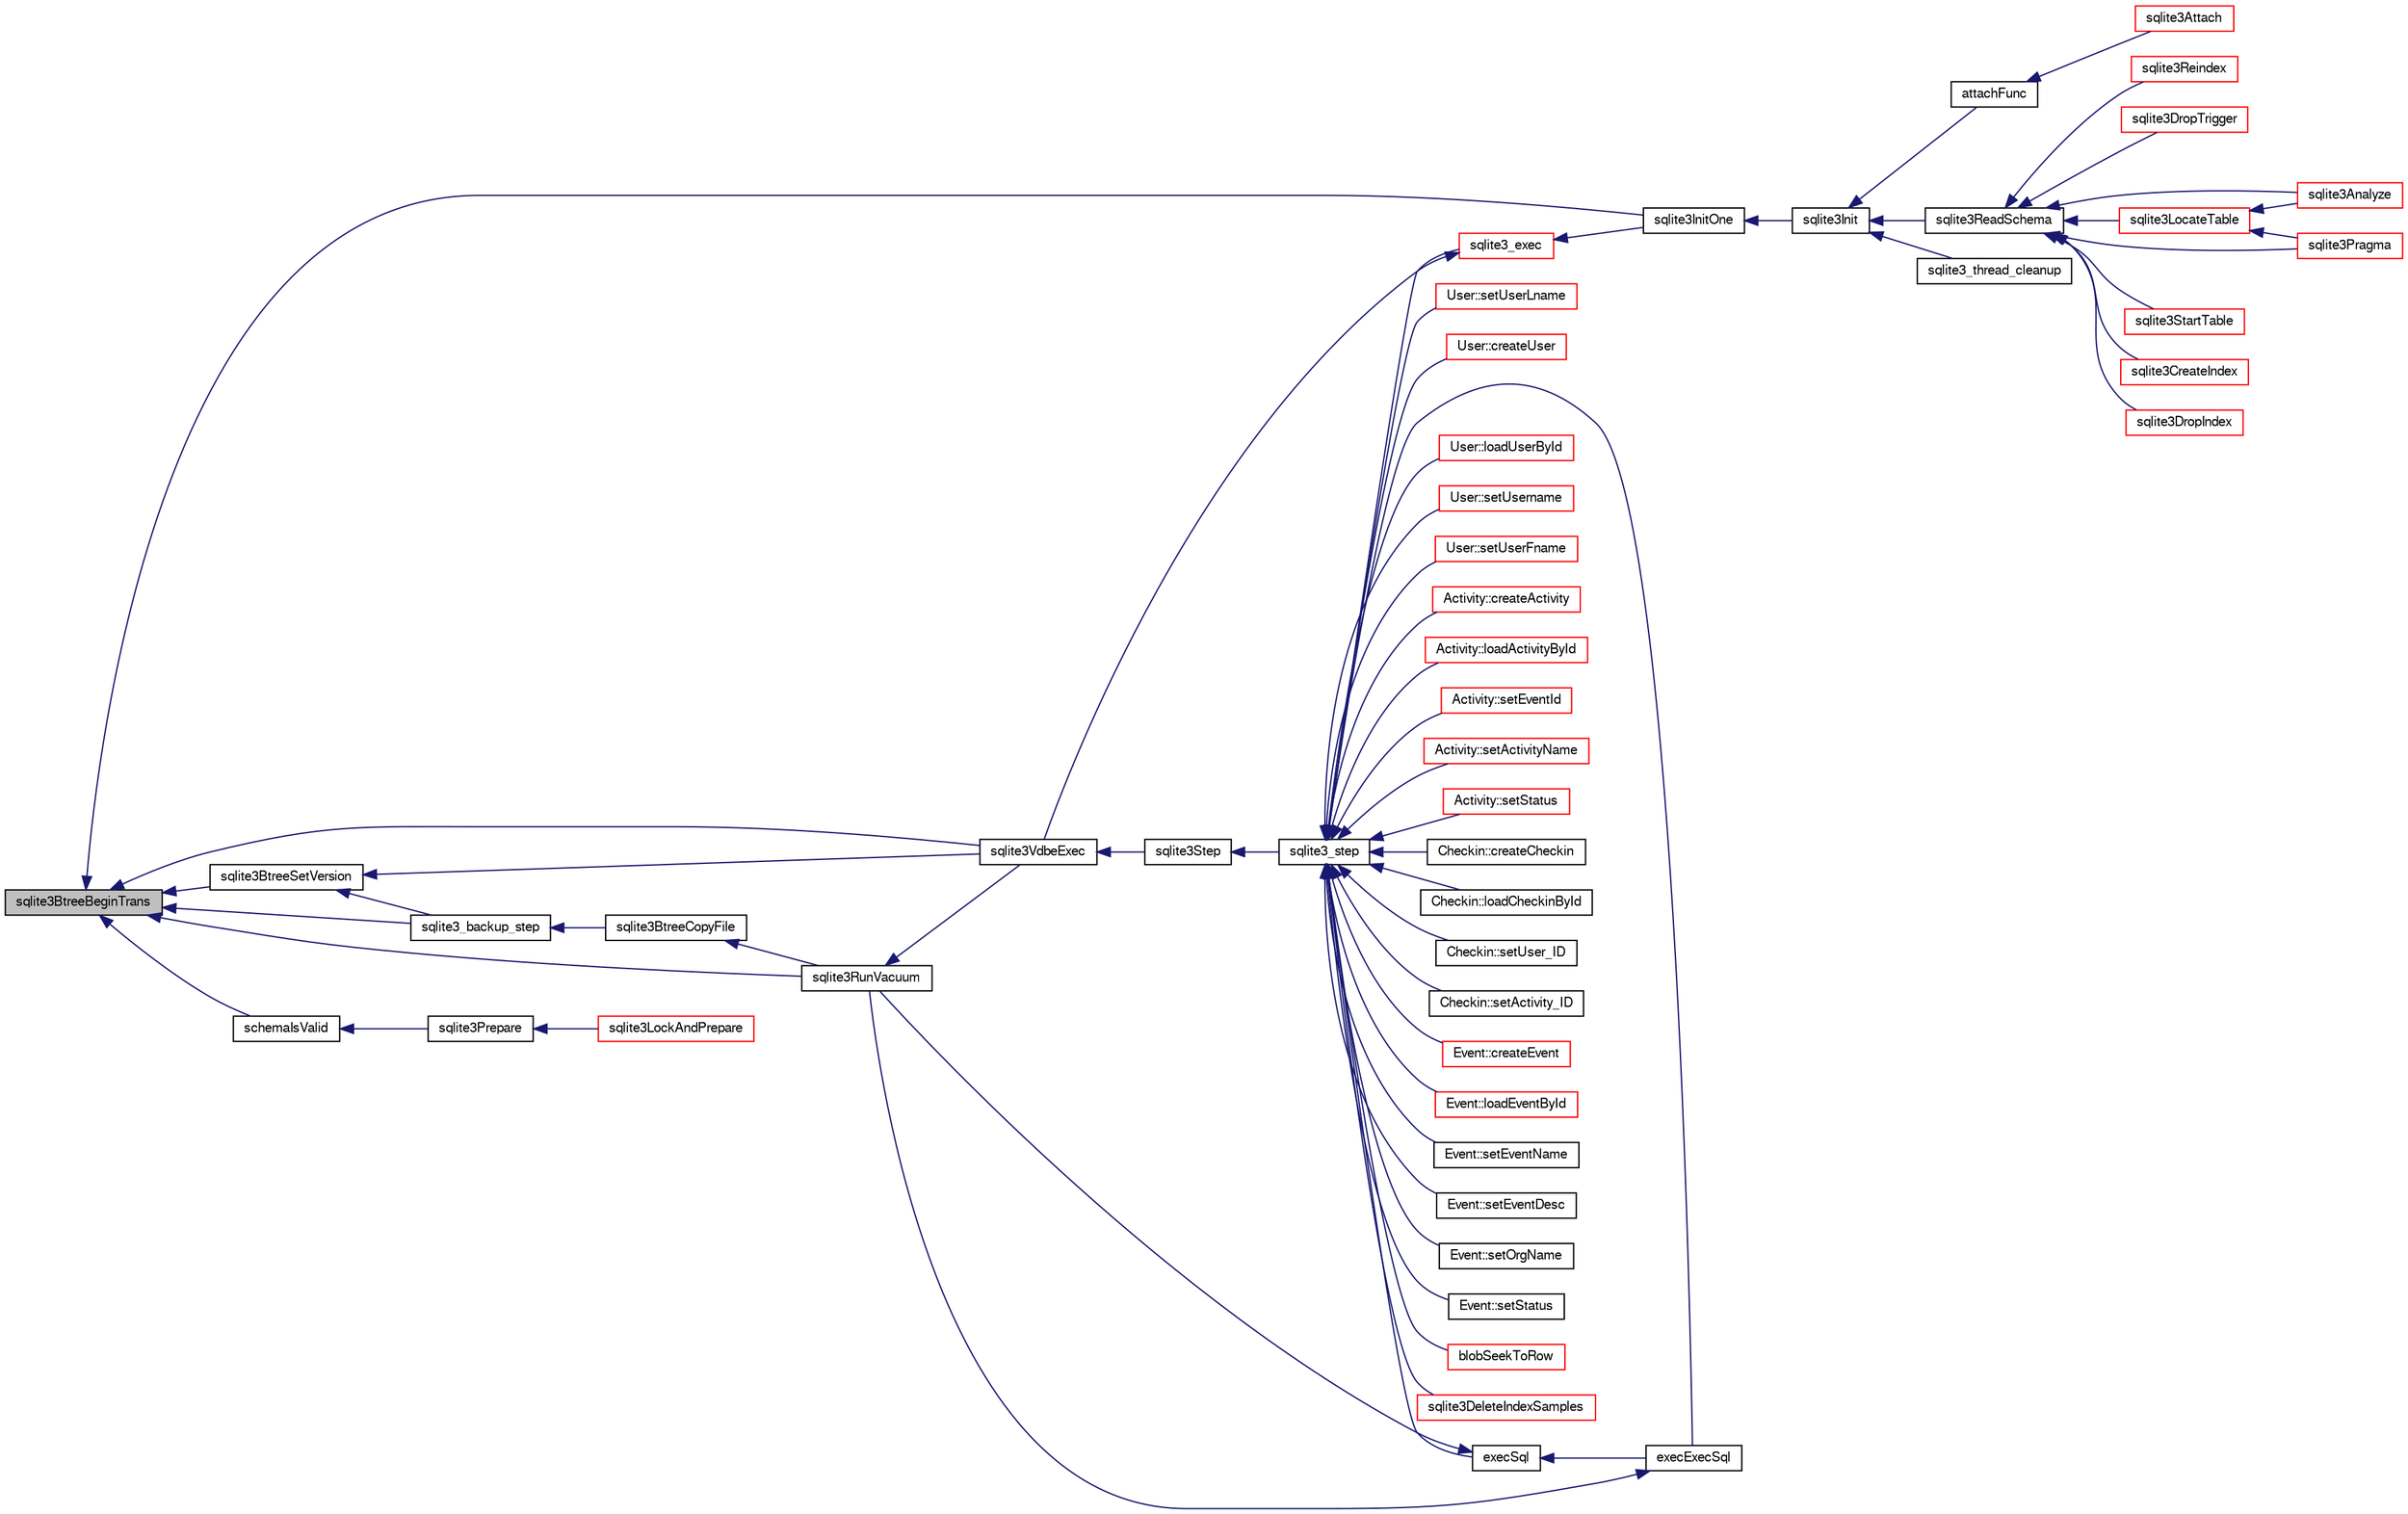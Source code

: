 digraph "sqlite3BtreeBeginTrans"
{
  edge [fontname="FreeSans",fontsize="10",labelfontname="FreeSans",labelfontsize="10"];
  node [fontname="FreeSans",fontsize="10",shape=record];
  rankdir="LR";
  Node435780 [label="sqlite3BtreeBeginTrans",height=0.2,width=0.4,color="black", fillcolor="grey75", style="filled", fontcolor="black"];
  Node435780 -> Node435781 [dir="back",color="midnightblue",fontsize="10",style="solid",fontname="FreeSans"];
  Node435781 [label="sqlite3BtreeSetVersion",height=0.2,width=0.4,color="black", fillcolor="white", style="filled",URL="$sqlite3_8c.html#a2db3061b5c557699a47415ca0342ba01"];
  Node435781 -> Node435782 [dir="back",color="midnightblue",fontsize="10",style="solid",fontname="FreeSans"];
  Node435782 [label="sqlite3_backup_step",height=0.2,width=0.4,color="black", fillcolor="white", style="filled",URL="$sqlite3_8h.html#a1699b75e98d082eebc465a9e64c35269"];
  Node435782 -> Node435783 [dir="back",color="midnightblue",fontsize="10",style="solid",fontname="FreeSans"];
  Node435783 [label="sqlite3BtreeCopyFile",height=0.2,width=0.4,color="black", fillcolor="white", style="filled",URL="$sqlite3_8c.html#a4d9e19a79f0d5c1dfcef0bd137ae83f9"];
  Node435783 -> Node435784 [dir="back",color="midnightblue",fontsize="10",style="solid",fontname="FreeSans"];
  Node435784 [label="sqlite3RunVacuum",height=0.2,width=0.4,color="black", fillcolor="white", style="filled",URL="$sqlite3_8c.html#a5e83ddc7b3e7e8e79ad5d1fc92de1d2f"];
  Node435784 -> Node435785 [dir="back",color="midnightblue",fontsize="10",style="solid",fontname="FreeSans"];
  Node435785 [label="sqlite3VdbeExec",height=0.2,width=0.4,color="black", fillcolor="white", style="filled",URL="$sqlite3_8c.html#a8ce40a614bdc56719c4d642b1e4dfb21"];
  Node435785 -> Node435786 [dir="back",color="midnightblue",fontsize="10",style="solid",fontname="FreeSans"];
  Node435786 [label="sqlite3Step",height=0.2,width=0.4,color="black", fillcolor="white", style="filled",URL="$sqlite3_8c.html#a3f2872e873e2758a4beedad1d5113554"];
  Node435786 -> Node435787 [dir="back",color="midnightblue",fontsize="10",style="solid",fontname="FreeSans"];
  Node435787 [label="sqlite3_step",height=0.2,width=0.4,color="black", fillcolor="white", style="filled",URL="$sqlite3_8h.html#ac1e491ce36b7471eb28387f7d3c74334"];
  Node435787 -> Node435788 [dir="back",color="midnightblue",fontsize="10",style="solid",fontname="FreeSans"];
  Node435788 [label="Activity::createActivity",height=0.2,width=0.4,color="red", fillcolor="white", style="filled",URL="$classActivity.html#a813cc5e52c14ab49b39014c134e3425b"];
  Node435787 -> Node435791 [dir="back",color="midnightblue",fontsize="10",style="solid",fontname="FreeSans"];
  Node435791 [label="Activity::loadActivityById",height=0.2,width=0.4,color="red", fillcolor="white", style="filled",URL="$classActivity.html#abe4ffb4f08a47212ebf9013259d9e7fd"];
  Node435787 -> Node435793 [dir="back",color="midnightblue",fontsize="10",style="solid",fontname="FreeSans"];
  Node435793 [label="Activity::setEventId",height=0.2,width=0.4,color="red", fillcolor="white", style="filled",URL="$classActivity.html#adb1d0fd0d08f473e068f0a4086bfa9ca"];
  Node435787 -> Node435794 [dir="back",color="midnightblue",fontsize="10",style="solid",fontname="FreeSans"];
  Node435794 [label="Activity::setActivityName",height=0.2,width=0.4,color="red", fillcolor="white", style="filled",URL="$classActivity.html#a62dc3737b33915a36086f9dd26d16a81"];
  Node435787 -> Node435795 [dir="back",color="midnightblue",fontsize="10",style="solid",fontname="FreeSans"];
  Node435795 [label="Activity::setStatus",height=0.2,width=0.4,color="red", fillcolor="white", style="filled",URL="$classActivity.html#af618135a7738f4d2a7ee147a8ef912ea"];
  Node435787 -> Node435796 [dir="back",color="midnightblue",fontsize="10",style="solid",fontname="FreeSans"];
  Node435796 [label="Checkin::createCheckin",height=0.2,width=0.4,color="black", fillcolor="white", style="filled",URL="$classCheckin.html#a4e40acdf7fff0e607f6de4f24f3a163c"];
  Node435787 -> Node435797 [dir="back",color="midnightblue",fontsize="10",style="solid",fontname="FreeSans"];
  Node435797 [label="Checkin::loadCheckinById",height=0.2,width=0.4,color="black", fillcolor="white", style="filled",URL="$classCheckin.html#a3461f70ea6c68475225f2a07f78a21e0"];
  Node435787 -> Node435798 [dir="back",color="midnightblue",fontsize="10",style="solid",fontname="FreeSans"];
  Node435798 [label="Checkin::setUser_ID",height=0.2,width=0.4,color="black", fillcolor="white", style="filled",URL="$classCheckin.html#a76ab640f4f912876dbebf183db5359c6"];
  Node435787 -> Node435799 [dir="back",color="midnightblue",fontsize="10",style="solid",fontname="FreeSans"];
  Node435799 [label="Checkin::setActivity_ID",height=0.2,width=0.4,color="black", fillcolor="white", style="filled",URL="$classCheckin.html#ab2ff3ec2604ec73a42af25874a00b232"];
  Node435787 -> Node435800 [dir="back",color="midnightblue",fontsize="10",style="solid",fontname="FreeSans"];
  Node435800 [label="Event::createEvent",height=0.2,width=0.4,color="red", fillcolor="white", style="filled",URL="$classEvent.html#a77adb9f4a46ffb32c2d931f0691f5903"];
  Node435787 -> Node435801 [dir="back",color="midnightblue",fontsize="10",style="solid",fontname="FreeSans"];
  Node435801 [label="Event::loadEventById",height=0.2,width=0.4,color="red", fillcolor="white", style="filled",URL="$classEvent.html#afa66cea33f722dbeecb69cc98fdea055"];
  Node435787 -> Node435802 [dir="back",color="midnightblue",fontsize="10",style="solid",fontname="FreeSans"];
  Node435802 [label="Event::setEventName",height=0.2,width=0.4,color="black", fillcolor="white", style="filled",URL="$classEvent.html#a10596b6ca077df05184e30d62b08729d"];
  Node435787 -> Node435803 [dir="back",color="midnightblue",fontsize="10",style="solid",fontname="FreeSans"];
  Node435803 [label="Event::setEventDesc",height=0.2,width=0.4,color="black", fillcolor="white", style="filled",URL="$classEvent.html#ae36b8377dcae792f1c5c4726024c981b"];
  Node435787 -> Node435804 [dir="back",color="midnightblue",fontsize="10",style="solid",fontname="FreeSans"];
  Node435804 [label="Event::setOrgName",height=0.2,width=0.4,color="black", fillcolor="white", style="filled",URL="$classEvent.html#a19aac0f776bd764563a54977656cf680"];
  Node435787 -> Node435805 [dir="back",color="midnightblue",fontsize="10",style="solid",fontname="FreeSans"];
  Node435805 [label="Event::setStatus",height=0.2,width=0.4,color="black", fillcolor="white", style="filled",URL="$classEvent.html#ab0a6b9285af0f4172eb841e2b80f8972"];
  Node435787 -> Node435806 [dir="back",color="midnightblue",fontsize="10",style="solid",fontname="FreeSans"];
  Node435806 [label="blobSeekToRow",height=0.2,width=0.4,color="red", fillcolor="white", style="filled",URL="$sqlite3_8c.html#afff57e13332b98c8a44a7cebe38962ab"];
  Node435787 -> Node435809 [dir="back",color="midnightblue",fontsize="10",style="solid",fontname="FreeSans"];
  Node435809 [label="sqlite3DeleteIndexSamples",height=0.2,width=0.4,color="red", fillcolor="white", style="filled",URL="$sqlite3_8c.html#aaeda0302fbf61397ec009f65bed047ef"];
  Node435787 -> Node435977 [dir="back",color="midnightblue",fontsize="10",style="solid",fontname="FreeSans"];
  Node435977 [label="sqlite3_exec",height=0.2,width=0.4,color="red", fillcolor="white", style="filled",URL="$sqlite3_8h.html#a97487ec8150e0bcc8fa392ab8f0e24db"];
  Node435977 -> Node435785 [dir="back",color="midnightblue",fontsize="10",style="solid",fontname="FreeSans"];
  Node435977 -> Node435811 [dir="back",color="midnightblue",fontsize="10",style="solid",fontname="FreeSans"];
  Node435811 [label="sqlite3InitOne",height=0.2,width=0.4,color="black", fillcolor="white", style="filled",URL="$sqlite3_8c.html#ac4318b25df65269906b0379251fe9b85"];
  Node435811 -> Node435812 [dir="back",color="midnightblue",fontsize="10",style="solid",fontname="FreeSans"];
  Node435812 [label="sqlite3Init",height=0.2,width=0.4,color="black", fillcolor="white", style="filled",URL="$sqlite3_8c.html#aed74e3dc765631a833f522f425ff5a48"];
  Node435812 -> Node435813 [dir="back",color="midnightblue",fontsize="10",style="solid",fontname="FreeSans"];
  Node435813 [label="attachFunc",height=0.2,width=0.4,color="black", fillcolor="white", style="filled",URL="$sqlite3_8c.html#a69cb751a7da501b9a0aa37e0d7c3eaf7"];
  Node435813 -> Node435814 [dir="back",color="midnightblue",fontsize="10",style="solid",fontname="FreeSans"];
  Node435814 [label="sqlite3Attach",height=0.2,width=0.4,color="red", fillcolor="white", style="filled",URL="$sqlite3_8c.html#ae0907fe0b43cc1b4c7e6a16213e8546f"];
  Node435812 -> Node435817 [dir="back",color="midnightblue",fontsize="10",style="solid",fontname="FreeSans"];
  Node435817 [label="sqlite3ReadSchema",height=0.2,width=0.4,color="black", fillcolor="white", style="filled",URL="$sqlite3_8c.html#ac41a97f30334f7d35b2b5713097eca90"];
  Node435817 -> Node435818 [dir="back",color="midnightblue",fontsize="10",style="solid",fontname="FreeSans"];
  Node435818 [label="sqlite3Analyze",height=0.2,width=0.4,color="red", fillcolor="white", style="filled",URL="$sqlite3_8c.html#ac696deb1ccaae3fa855cfbd0bfd4d048"];
  Node435817 -> Node435819 [dir="back",color="midnightblue",fontsize="10",style="solid",fontname="FreeSans"];
  Node435819 [label="sqlite3LocateTable",height=0.2,width=0.4,color="red", fillcolor="white", style="filled",URL="$sqlite3_8c.html#adfeea5b18971250d4ff7f5a44e134d75"];
  Node435819 -> Node435818 [dir="back",color="midnightblue",fontsize="10",style="solid",fontname="FreeSans"];
  Node435819 -> Node435863 [dir="back",color="midnightblue",fontsize="10",style="solid",fontname="FreeSans"];
  Node435863 [label="sqlite3Pragma",height=0.2,width=0.4,color="red", fillcolor="white", style="filled",URL="$sqlite3_8c.html#a111391370f58f8e6a6eca51fd34d62ed"];
  Node435817 -> Node435907 [dir="back",color="midnightblue",fontsize="10",style="solid",fontname="FreeSans"];
  Node435907 [label="sqlite3StartTable",height=0.2,width=0.4,color="red", fillcolor="white", style="filled",URL="$sqlite3_8c.html#af49b4395f39d9078a0dda2484c183012"];
  Node435817 -> Node435824 [dir="back",color="midnightblue",fontsize="10",style="solid",fontname="FreeSans"];
  Node435824 [label="sqlite3CreateIndex",height=0.2,width=0.4,color="red", fillcolor="white", style="filled",URL="$sqlite3_8c.html#a8dbe5e590ab6c58a8c45f34f7c81e825"];
  Node435817 -> Node435909 [dir="back",color="midnightblue",fontsize="10",style="solid",fontname="FreeSans"];
  Node435909 [label="sqlite3DropIndex",height=0.2,width=0.4,color="red", fillcolor="white", style="filled",URL="$sqlite3_8c.html#a3ffd2536f34a0cf6d427710b06b71e83"];
  Node435817 -> Node435877 [dir="back",color="midnightblue",fontsize="10",style="solid",fontname="FreeSans"];
  Node435877 [label="sqlite3Reindex",height=0.2,width=0.4,color="red", fillcolor="white", style="filled",URL="$sqlite3_8c.html#abd189e31189391e1ef114b413ff4abbf"];
  Node435817 -> Node435863 [dir="back",color="midnightblue",fontsize="10",style="solid",fontname="FreeSans"];
  Node435817 -> Node435910 [dir="back",color="midnightblue",fontsize="10",style="solid",fontname="FreeSans"];
  Node435910 [label="sqlite3DropTrigger",height=0.2,width=0.4,color="red", fillcolor="white", style="filled",URL="$sqlite3_8c.html#affdf1dd65e331b06feaef6ff8636305f"];
  Node435812 -> Node435911 [dir="back",color="midnightblue",fontsize="10",style="solid",fontname="FreeSans"];
  Node435911 [label="sqlite3_thread_cleanup",height=0.2,width=0.4,color="black", fillcolor="white", style="filled",URL="$sqlite3_8h.html#a34980c829db84f02e1a1599063469f06"];
  Node435787 -> Node435969 [dir="back",color="midnightblue",fontsize="10",style="solid",fontname="FreeSans"];
  Node435969 [label="execSql",height=0.2,width=0.4,color="black", fillcolor="white", style="filled",URL="$sqlite3_8c.html#a7d16651b98a110662f4c265eff0246cb"];
  Node435969 -> Node435970 [dir="back",color="midnightblue",fontsize="10",style="solid",fontname="FreeSans"];
  Node435970 [label="execExecSql",height=0.2,width=0.4,color="black", fillcolor="white", style="filled",URL="$sqlite3_8c.html#ac1be09a6c047f21133d16378d301e0d4"];
  Node435970 -> Node435784 [dir="back",color="midnightblue",fontsize="10",style="solid",fontname="FreeSans"];
  Node435969 -> Node435784 [dir="back",color="midnightblue",fontsize="10",style="solid",fontname="FreeSans"];
  Node435787 -> Node435970 [dir="back",color="midnightblue",fontsize="10",style="solid",fontname="FreeSans"];
  Node435787 -> Node435971 [dir="back",color="midnightblue",fontsize="10",style="solid",fontname="FreeSans"];
  Node435971 [label="User::createUser",height=0.2,width=0.4,color="red", fillcolor="white", style="filled",URL="$classUser.html#a22ed673939e8cc0a136130b809bba513"];
  Node435787 -> Node435972 [dir="back",color="midnightblue",fontsize="10",style="solid",fontname="FreeSans"];
  Node435972 [label="User::loadUserById",height=0.2,width=0.4,color="red", fillcolor="white", style="filled",URL="$classUser.html#a863377665b7fb83c5547dcf9727f5092"];
  Node435787 -> Node435973 [dir="back",color="midnightblue",fontsize="10",style="solid",fontname="FreeSans"];
  Node435973 [label="User::setUsername",height=0.2,width=0.4,color="red", fillcolor="white", style="filled",URL="$classUser.html#aa0497022a136cb78de785b0a39ae60b1"];
  Node435787 -> Node435974 [dir="back",color="midnightblue",fontsize="10",style="solid",fontname="FreeSans"];
  Node435974 [label="User::setUserFname",height=0.2,width=0.4,color="red", fillcolor="white", style="filled",URL="$classUser.html#a72657eb55cd0ca437b4841a43f19912f"];
  Node435787 -> Node435975 [dir="back",color="midnightblue",fontsize="10",style="solid",fontname="FreeSans"];
  Node435975 [label="User::setUserLname",height=0.2,width=0.4,color="red", fillcolor="white", style="filled",URL="$classUser.html#aa25973387e5afe1aa6f60dd6545e33b5"];
  Node435781 -> Node435785 [dir="back",color="midnightblue",fontsize="10",style="solid",fontname="FreeSans"];
  Node435780 -> Node435782 [dir="back",color="midnightblue",fontsize="10",style="solid",fontname="FreeSans"];
  Node435780 -> Node435785 [dir="back",color="midnightblue",fontsize="10",style="solid",fontname="FreeSans"];
  Node435780 -> Node435811 [dir="back",color="midnightblue",fontsize="10",style="solid",fontname="FreeSans"];
  Node435780 -> Node435995 [dir="back",color="midnightblue",fontsize="10",style="solid",fontname="FreeSans"];
  Node435995 [label="schemaIsValid",height=0.2,width=0.4,color="black", fillcolor="white", style="filled",URL="$sqlite3_8c.html#a7c466fe28e7ca6f46b8bf72c46d9738d"];
  Node435995 -> Node435964 [dir="back",color="midnightblue",fontsize="10",style="solid",fontname="FreeSans"];
  Node435964 [label="sqlite3Prepare",height=0.2,width=0.4,color="black", fillcolor="white", style="filled",URL="$sqlite3_8c.html#acb25890858d0bf4b12eb7aae569f0c7b"];
  Node435964 -> Node435965 [dir="back",color="midnightblue",fontsize="10",style="solid",fontname="FreeSans"];
  Node435965 [label="sqlite3LockAndPrepare",height=0.2,width=0.4,color="red", fillcolor="white", style="filled",URL="$sqlite3_8c.html#a5db1ec5589aa2b02c6d979211a8789bd"];
  Node435780 -> Node435784 [dir="back",color="midnightblue",fontsize="10",style="solid",fontname="FreeSans"];
}
